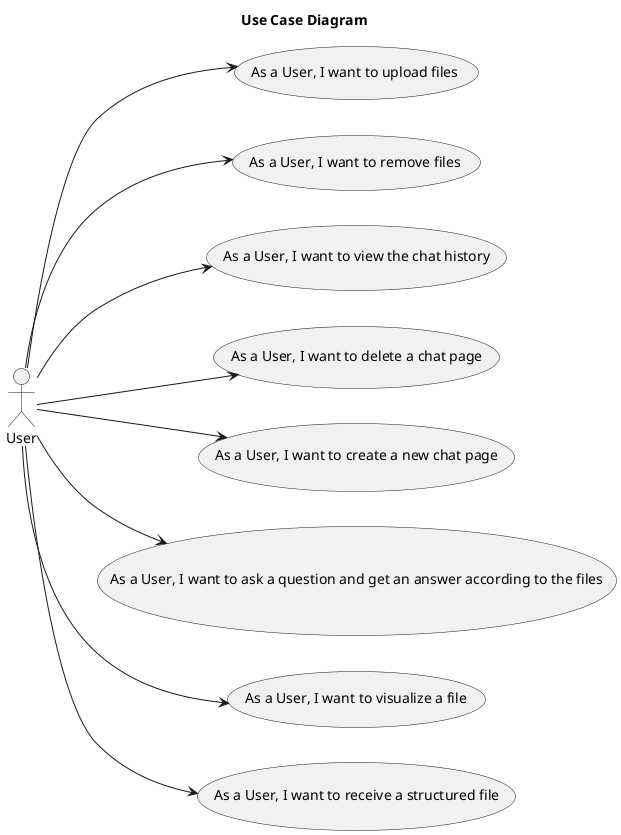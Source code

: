 @startuml

left to right direction
skinparam packageStyle rectangle

title Use Case Diagram

:User: as User

User --> (As a User, I want to upload files)
User --> (As a User, I want to remove files)
User --> (As a User, I want to view the chat history)
User --> (As a User, I want to delete a chat page)
User --> (As a User, I want to create a new chat page)
User --> (As a User, I want to ask a question and get an answer according to the files)
User --> (As a User, I want to visualize a file)
User --> (As a User, I want to receive a structured file)

@enduml
